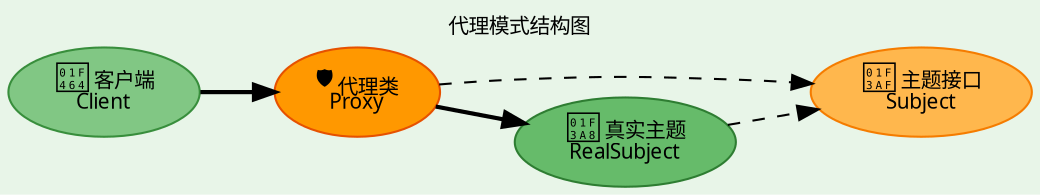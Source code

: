 digraph ProxyPattern {
    graph [fontname="Microsoft YaHei", fontsize=10, bgcolor="#e8f5e8"];
    node [fontname="Microsoft YaHei", fontsize=10, style="filled,rounded"];
    edge [fontname="Microsoft YaHei", fontsize=8];

    rankdir=LR;

    Client [label="👤 客户端\nClient", fillcolor="#81c784", color="#388e3c"];
    Subject [label="🎯 主题接口\nSubject", fillcolor="#ffb74d", color="#f57c00"];
    Proxy [label="🛡️ 代理类\nProxy", fillcolor="#ff9800", color="#e65100"];
    RealSubject [label="🎨 真实主题\nRealSubject", fillcolor="#66bb6a", color="#2e7d32"];

    Proxy -> Subject [style="dashed"];
    RealSubject -> Subject [style="dashed"];
    Proxy -> RealSubject [style="bold"];
    Client -> Proxy [style="bold"];

    labelloc="t";
    label="代理模式结构图";
}
